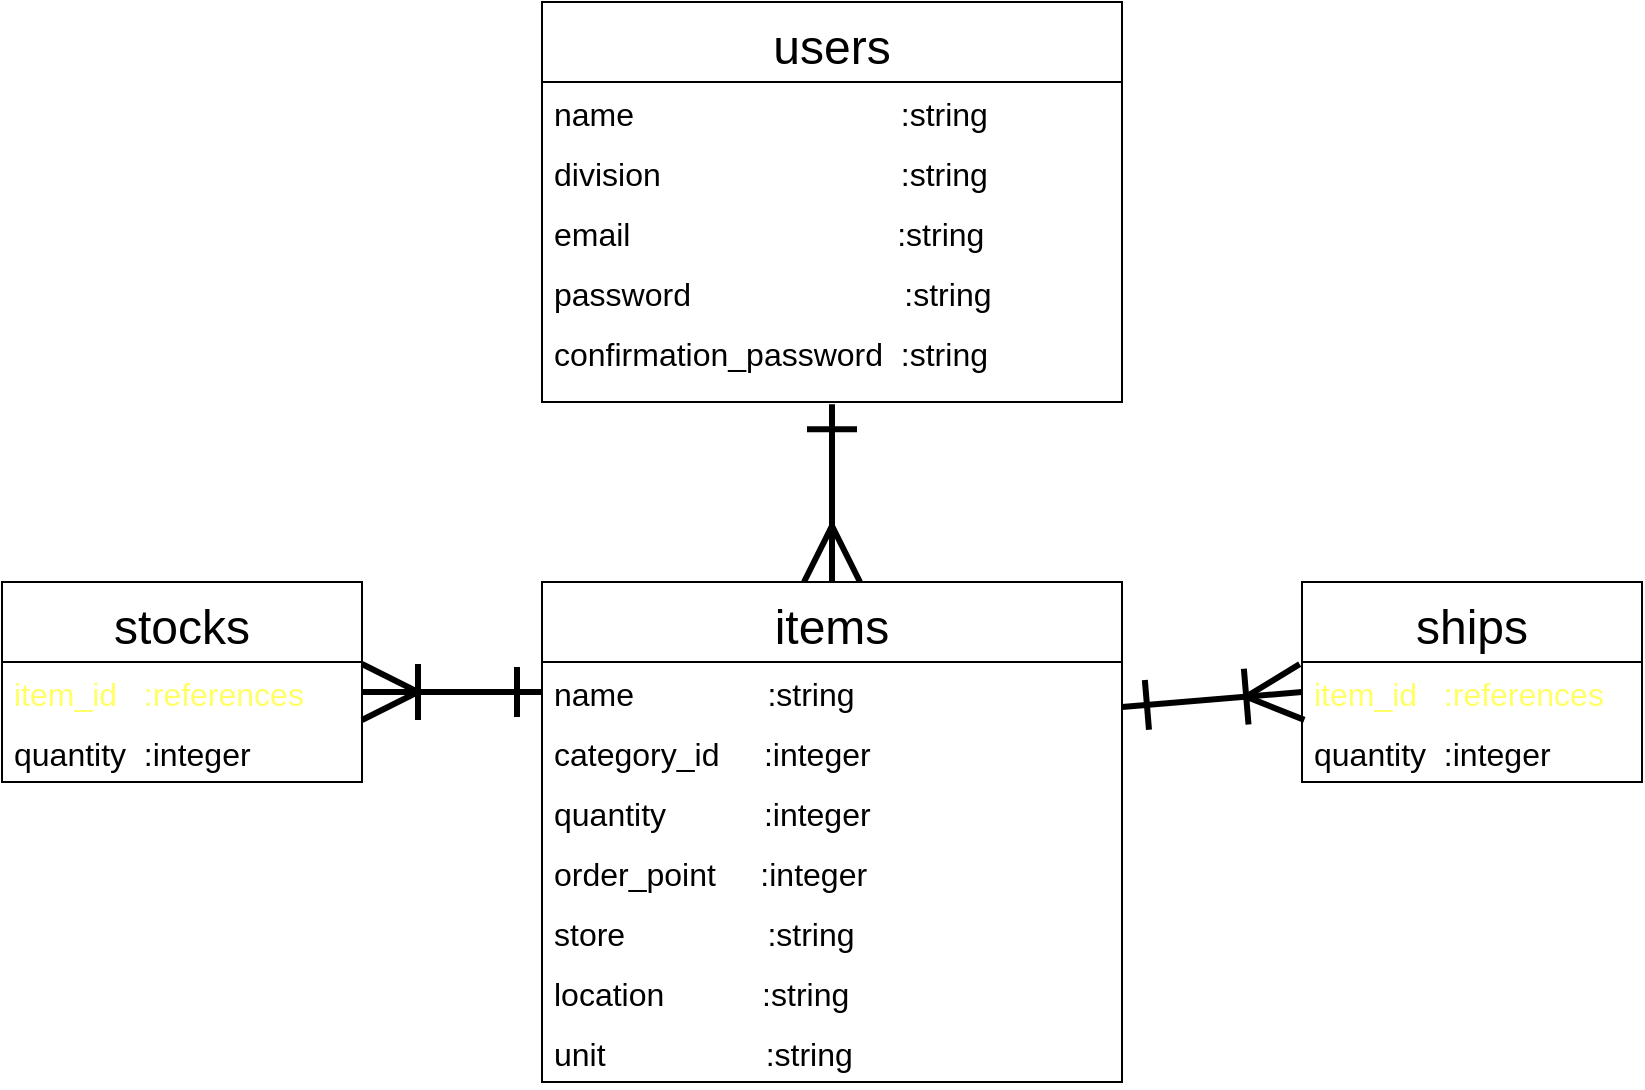 <mxfile>
    <diagram id="KJXlyLyREBkwWXsDSMe0" name="ページ1">
        <mxGraphModel dx="517" dy="520" grid="1" gridSize="10" guides="1" tooltips="1" connect="1" arrows="1" fold="1" page="1" pageScale="1" pageWidth="827" pageHeight="1169" math="0" shadow="0">
            <root>
                <mxCell id="0"/>
                <mxCell id="1" parent="0"/>
                <mxCell id="61" style="edgeStyle=none;html=1;exitX=0.5;exitY=0;exitDx=0;exitDy=0;entryX=0.5;entryY=1.029;entryDx=0;entryDy=0;entryPerimeter=0;fontSize=16;fontColor=#FFFF66;strokeWidth=3;startArrow=ERmany;startFill=0;endArrow=ERone;endFill=0;startSize=24;endSize=21;" parent="1" source="2" target="54" edge="1">
                    <mxGeometry relative="1" as="geometry"/>
                </mxCell>
                <mxCell id="2" value="items" style="swimlane;fontStyle=0;childLayout=stackLayout;horizontal=1;startSize=40;horizontalStack=0;resizeParent=1;resizeParentMax=0;resizeLast=0;collapsible=1;marginBottom=0;align=center;fontSize=24;" parent="1" vertex="1">
                    <mxGeometry x="270" y="320" width="290" height="250" as="geometry"/>
                </mxCell>
                <mxCell id="3" value="name               :string" style="text;strokeColor=none;fillColor=none;spacingLeft=4;spacingRight=4;overflow=hidden;rotatable=0;points=[[0,0.5],[1,0.5]];portConstraint=eastwest;fontSize=16;" parent="2" vertex="1">
                    <mxGeometry y="40" width="290" height="30" as="geometry"/>
                </mxCell>
                <mxCell id="5" value="category_id     :integer" style="text;strokeColor=none;fillColor=none;spacingLeft=4;spacingRight=4;overflow=hidden;rotatable=0;points=[[0,0.5],[1,0.5]];portConstraint=eastwest;fontSize=16;" parent="2" vertex="1">
                    <mxGeometry y="70" width="290" height="30" as="geometry"/>
                </mxCell>
                <mxCell id="47" value="quantity           :integer" style="text;strokeColor=none;fillColor=none;spacingLeft=4;spacingRight=4;overflow=hidden;rotatable=0;points=[[0,0.5],[1,0.5]];portConstraint=eastwest;fontSize=16;" parent="2" vertex="1">
                    <mxGeometry y="100" width="290" height="30" as="geometry"/>
                </mxCell>
                <mxCell id="48" value="order_point     :integer" style="text;strokeColor=none;fillColor=none;spacingLeft=4;spacingRight=4;overflow=hidden;rotatable=0;points=[[0,0.5],[1,0.5]];portConstraint=eastwest;fontSize=16;" parent="2" vertex="1">
                    <mxGeometry y="130" width="290" height="30" as="geometry"/>
                </mxCell>
                <mxCell id="49" value="store                :string" style="text;strokeColor=none;fillColor=none;spacingLeft=4;spacingRight=4;overflow=hidden;rotatable=0;points=[[0,0.5],[1,0.5]];portConstraint=eastwest;fontSize=16;" parent="2" vertex="1">
                    <mxGeometry y="160" width="290" height="30" as="geometry"/>
                </mxCell>
                <mxCell id="51" value="location           :string" style="text;strokeColor=none;fillColor=none;spacingLeft=4;spacingRight=4;overflow=hidden;rotatable=0;points=[[0,0.5],[1,0.5]];portConstraint=eastwest;fontSize=16;" parent="2" vertex="1">
                    <mxGeometry y="190" width="290" height="30" as="geometry"/>
                </mxCell>
                <mxCell id="64" value="unit                  :string" style="text;strokeColor=none;fillColor=none;spacingLeft=4;spacingRight=4;overflow=hidden;rotatable=0;points=[[0,0.5],[1,0.5]];portConstraint=eastwest;fontSize=16;" vertex="1" parent="2">
                    <mxGeometry y="220" width="290" height="30" as="geometry"/>
                </mxCell>
                <mxCell id="6" value="users" style="swimlane;fontStyle=0;childLayout=stackLayout;horizontal=1;startSize=40;horizontalStack=0;resizeParent=1;resizeParentMax=0;resizeLast=0;collapsible=1;marginBottom=0;align=center;fontSize=24;" parent="1" vertex="1">
                    <mxGeometry x="270" y="30" width="290" height="200" as="geometry"/>
                </mxCell>
                <mxCell id="7" value="name                              :string" style="text;strokeColor=none;fillColor=none;spacingLeft=4;spacingRight=4;overflow=hidden;rotatable=0;points=[[0,0.5],[1,0.5]];portConstraint=eastwest;fontSize=16;" parent="6" vertex="1">
                    <mxGeometry y="40" width="290" height="30" as="geometry"/>
                </mxCell>
                <mxCell id="8" value="division                           :string" style="text;strokeColor=none;fillColor=none;spacingLeft=4;spacingRight=4;overflow=hidden;rotatable=0;points=[[0,0.5],[1,0.5]];portConstraint=eastwest;fontSize=16;" parent="6" vertex="1">
                    <mxGeometry y="70" width="290" height="30" as="geometry"/>
                </mxCell>
                <mxCell id="9" value="email                              :string" style="text;strokeColor=none;fillColor=none;spacingLeft=4;spacingRight=4;overflow=hidden;rotatable=0;points=[[0,0.5],[1,0.5]];portConstraint=eastwest;fontSize=16;" parent="6" vertex="1">
                    <mxGeometry y="100" width="290" height="30" as="geometry"/>
                </mxCell>
                <mxCell id="55" value="password                        :string    " style="text;strokeColor=none;fillColor=none;spacingLeft=4;spacingRight=4;overflow=hidden;rotatable=0;points=[[0,0.5],[1,0.5]];portConstraint=eastwest;fontSize=16;" parent="6" vertex="1">
                    <mxGeometry y="130" width="290" height="30" as="geometry"/>
                </mxCell>
                <mxCell id="54" value="confirmation_password  :string" style="text;strokeColor=none;fillColor=none;spacingLeft=4;spacingRight=4;overflow=hidden;rotatable=0;points=[[0,0.5],[1,0.5]];portConstraint=eastwest;fontSize=16;" parent="6" vertex="1">
                    <mxGeometry y="160" width="290" height="40" as="geometry"/>
                </mxCell>
                <mxCell id="10" value="stocks" style="swimlane;fontStyle=0;childLayout=stackLayout;horizontal=1;startSize=40;horizontalStack=0;resizeParent=1;resizeParentMax=0;resizeLast=0;collapsible=1;marginBottom=0;align=center;fontSize=24;" parent="1" vertex="1">
                    <mxGeometry y="320" width="180" height="100" as="geometry"/>
                </mxCell>
                <mxCell id="11" value="item_id   :references" style="text;strokeColor=none;fillColor=none;spacingLeft=4;spacingRight=4;overflow=hidden;rotatable=0;points=[[0,0.5],[1,0.5]];portConstraint=eastwest;fontSize=16;fontColor=#FFFF66;" parent="10" vertex="1">
                    <mxGeometry y="40" width="180" height="30" as="geometry"/>
                </mxCell>
                <mxCell id="12" value="quantity  :integer" style="text;strokeColor=none;fillColor=none;spacingLeft=4;spacingRight=4;overflow=hidden;rotatable=0;points=[[0,0.5],[1,0.5]];portConstraint=eastwest;fontSize=16;" parent="10" vertex="1">
                    <mxGeometry y="70" width="180" height="30" as="geometry"/>
                </mxCell>
                <mxCell id="57" value="ships" style="swimlane;fontStyle=0;childLayout=stackLayout;horizontal=1;startSize=40;horizontalStack=0;resizeParent=1;resizeParentMax=0;resizeLast=0;collapsible=1;marginBottom=0;align=center;fontSize=24;" parent="1" vertex="1">
                    <mxGeometry x="650" y="320" width="170" height="100" as="geometry"/>
                </mxCell>
                <mxCell id="58" value="item_id   :references" style="text;strokeColor=none;fillColor=none;spacingLeft=4;spacingRight=4;overflow=hidden;rotatable=0;points=[[0,0.5],[1,0.5]];portConstraint=eastwest;fontSize=16;fontColor=#FFFF66;" parent="57" vertex="1">
                    <mxGeometry y="40" width="170" height="30" as="geometry"/>
                </mxCell>
                <mxCell id="59" value="quantity  :integer" style="text;strokeColor=none;fillColor=none;spacingLeft=4;spacingRight=4;overflow=hidden;rotatable=0;points=[[0,0.5],[1,0.5]];portConstraint=eastwest;fontSize=16;" parent="57" vertex="1">
                    <mxGeometry y="70" width="170" height="30" as="geometry"/>
                </mxCell>
                <mxCell id="62" style="edgeStyle=none;html=1;exitX=0;exitY=0.5;exitDx=0;exitDy=0;entryX=1;entryY=0.25;entryDx=0;entryDy=0;fontSize=16;fontColor=#FFFF66;startArrow=ERoneToMany;startFill=0;endArrow=ERone;endFill=0;startSize=24;endSize=21;strokeWidth=3;" parent="1" source="58" target="2" edge="1">
                    <mxGeometry relative="1" as="geometry"/>
                </mxCell>
                <mxCell id="63" style="edgeStyle=none;html=1;exitX=1;exitY=0.5;exitDx=0;exitDy=0;entryX=0;entryY=0.5;entryDx=0;entryDy=0;fontSize=16;fontColor=#FFFF66;startArrow=ERoneToMany;startFill=0;endArrow=ERone;endFill=0;startSize=24;endSize=21;strokeWidth=3;" parent="1" source="11" target="3" edge="1">
                    <mxGeometry relative="1" as="geometry"/>
                </mxCell>
            </root>
        </mxGraphModel>
    </diagram>
</mxfile>